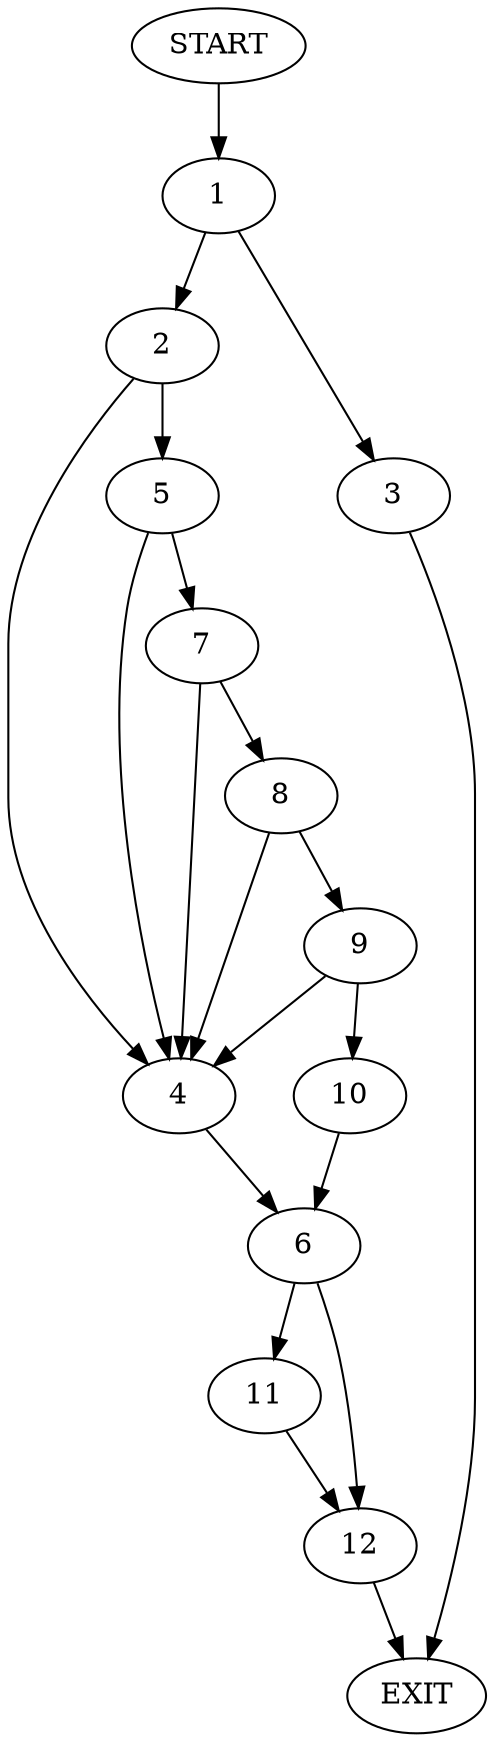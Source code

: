 digraph {
0 [label="START"]
13 [label="EXIT"]
0 -> 1
1 -> 2
1 -> 3
3 -> 13
2 -> 4
2 -> 5
4 -> 6
5 -> 4
5 -> 7
7 -> 4
7 -> 8
8 -> 4
8 -> 9
9 -> 4
9 -> 10
10 -> 6
6 -> 11
6 -> 12
11 -> 12
12 -> 13
}
